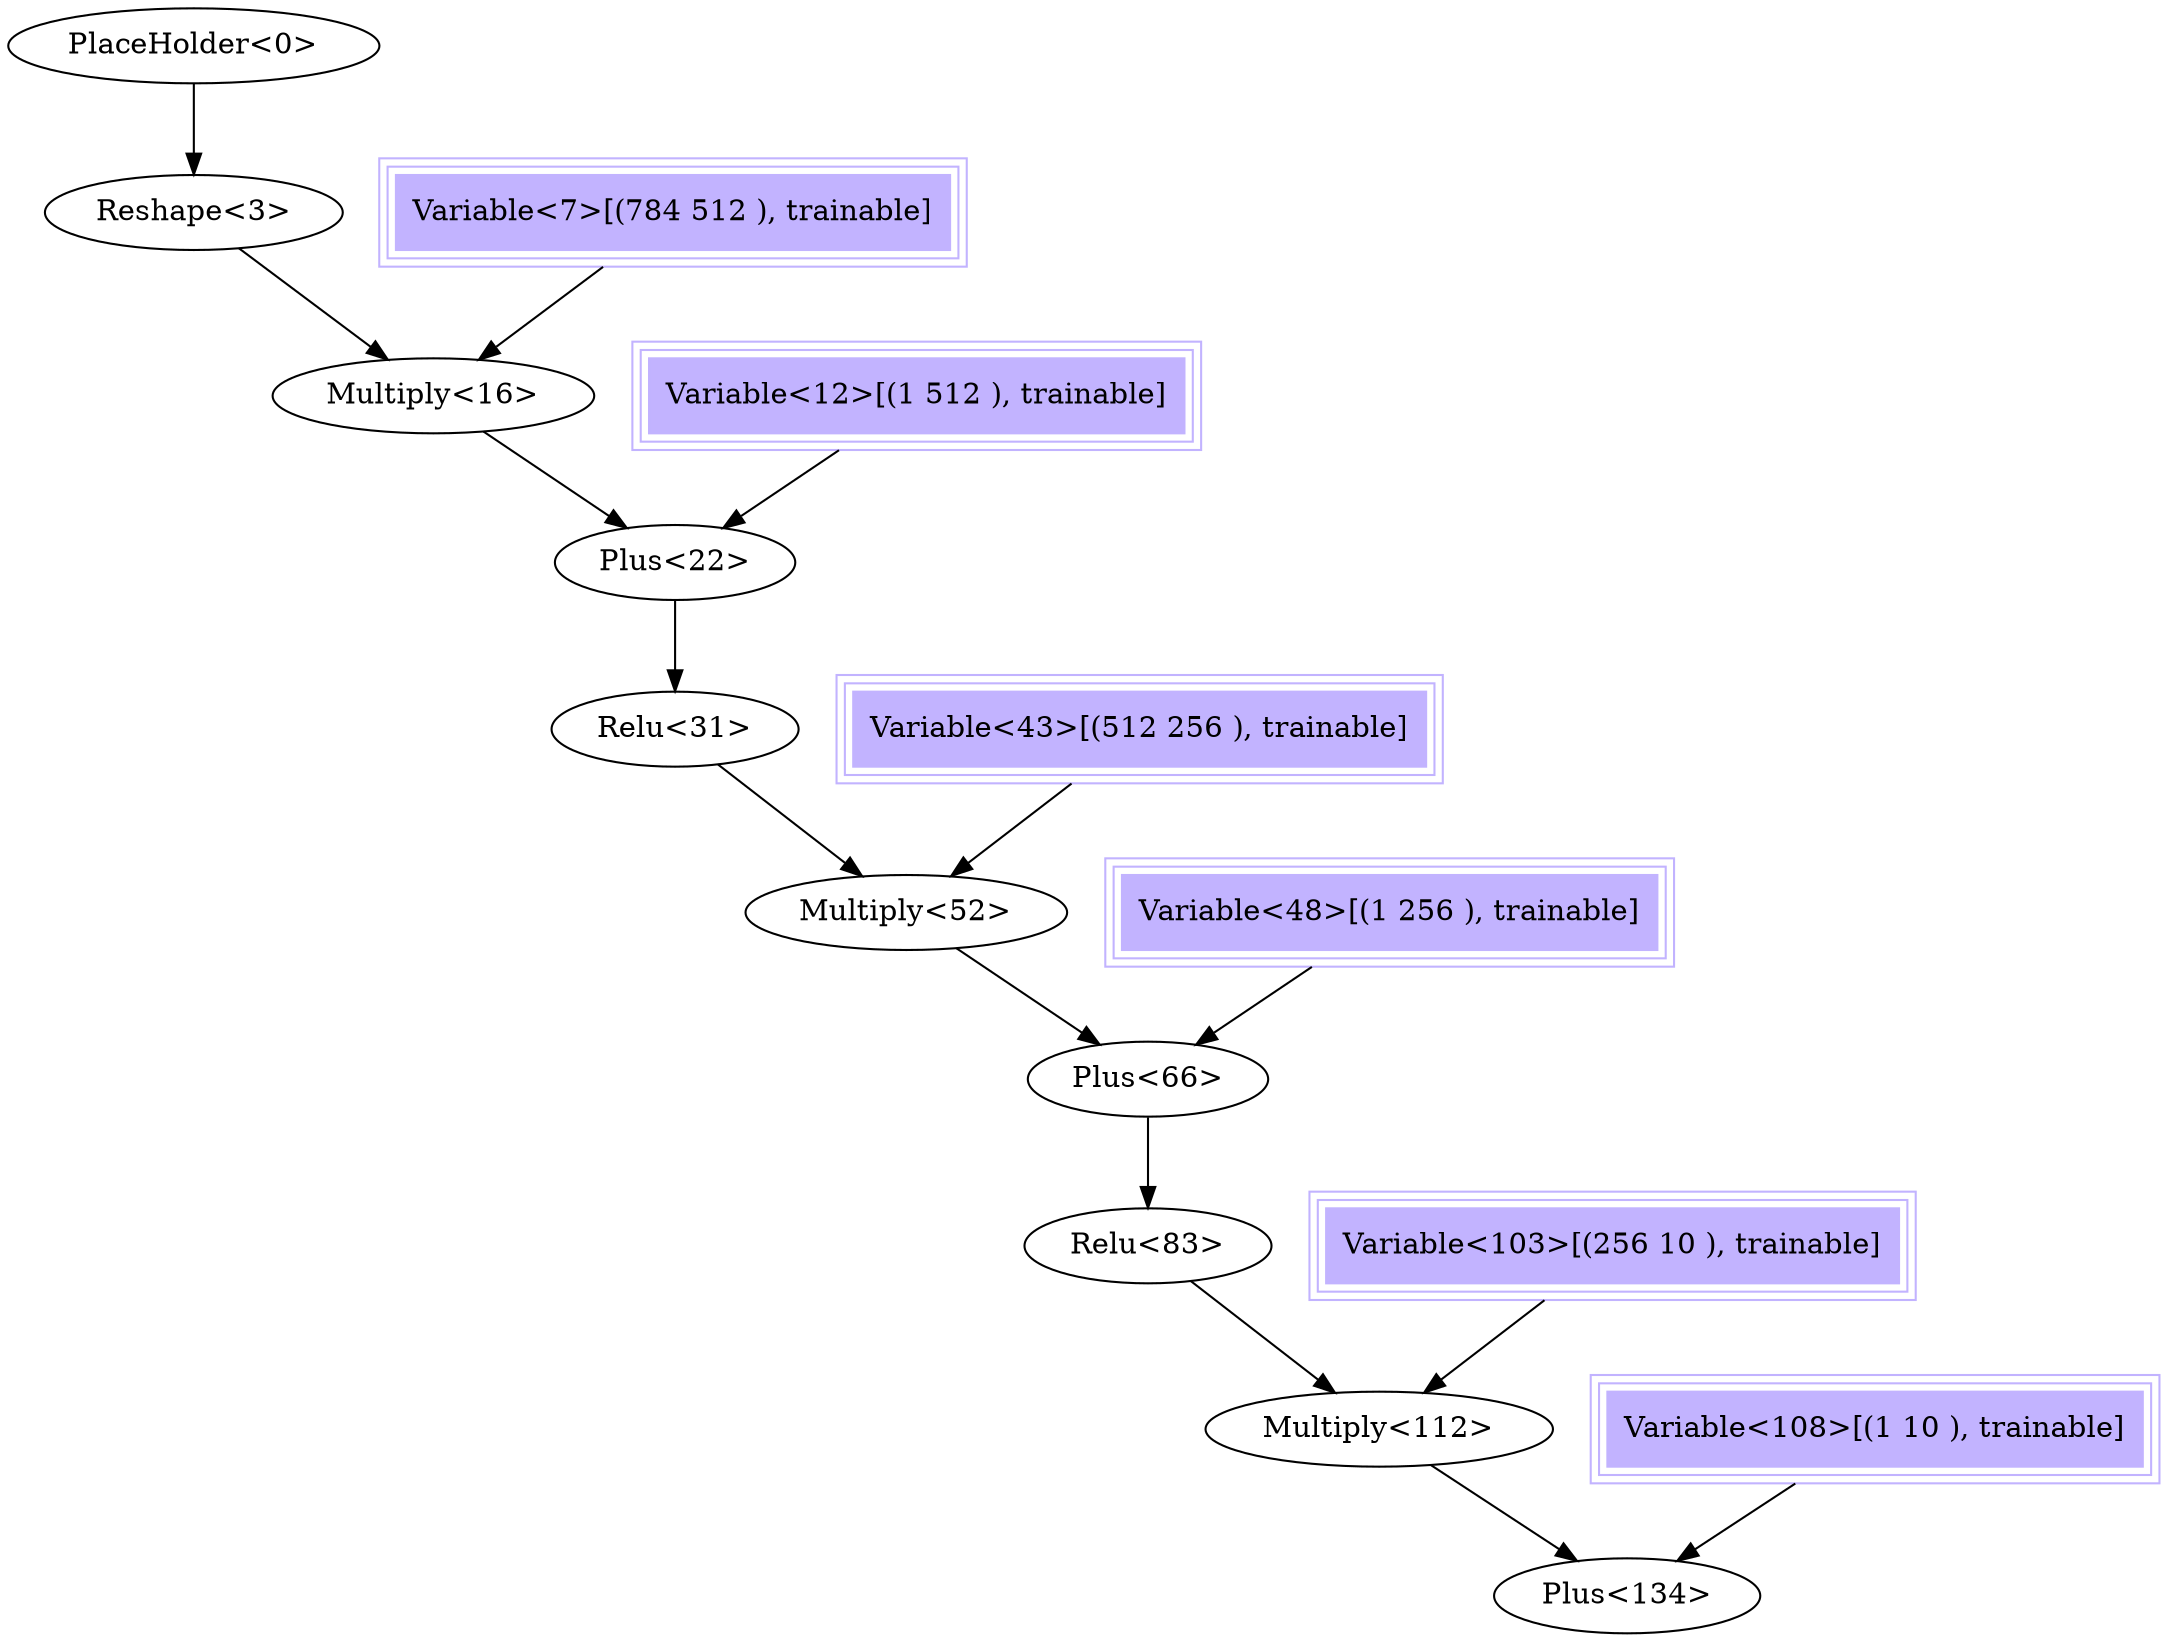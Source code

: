

digraph g {
n134 [label="Plus<134>"] ;
n112 -> n134 ;
n108 -> n134 ;
n112 [label="Multiply<112>"] ;
n83 -> n112 ;
n103 -> n112 ;
n83 [label="Relu<83>"] ;
n66 -> n83 ;
n66 [label="Plus<66>"] ;
n52 -> n66 ;
n48 -> n66 ;
n52 [label="Multiply<52>"] ;
n31 -> n52 ;
n43 -> n52 ;
n31 [label="Relu<31>"] ;
n22 -> n31 ;
n22 [label="Plus<22>"] ;
n16 -> n22 ;
n12 -> n22 ;
n16 [label="Multiply<16>"] ;
n3 -> n16 ;
n7 -> n16 ;
n3 [label="Reshape<3>"] ;
n0 -> n3 ;
n0 [label="PlaceHolder<0>"] ;
n7 [peripheries=3,style=filled,color=".7 .3 1.0",shape=box,label="Variable<7>[(784 512 ), trainable]"] ;
n12 [peripheries=3,style=filled,color=".7 .3 1.0",shape=box,label="Variable<12>[(1 512 ), trainable]"] ;
n43 [peripheries=3,style=filled,color=".7 .3 1.0",shape=box,label="Variable<43>[(512 256 ), trainable]"] ;
n48 [peripheries=3,style=filled,color=".7 .3 1.0",shape=box,label="Variable<48>[(1 256 ), trainable]"] ;
n103 [peripheries=3,style=filled,color=".7 .3 1.0",shape=box,label="Variable<103>[(256 10 ), trainable]"] ;
n108 [peripheries=3,style=filled,color=".7 .3 1.0",shape=box,label="Variable<108>[(1 10 ), trainable]"] ;
}

